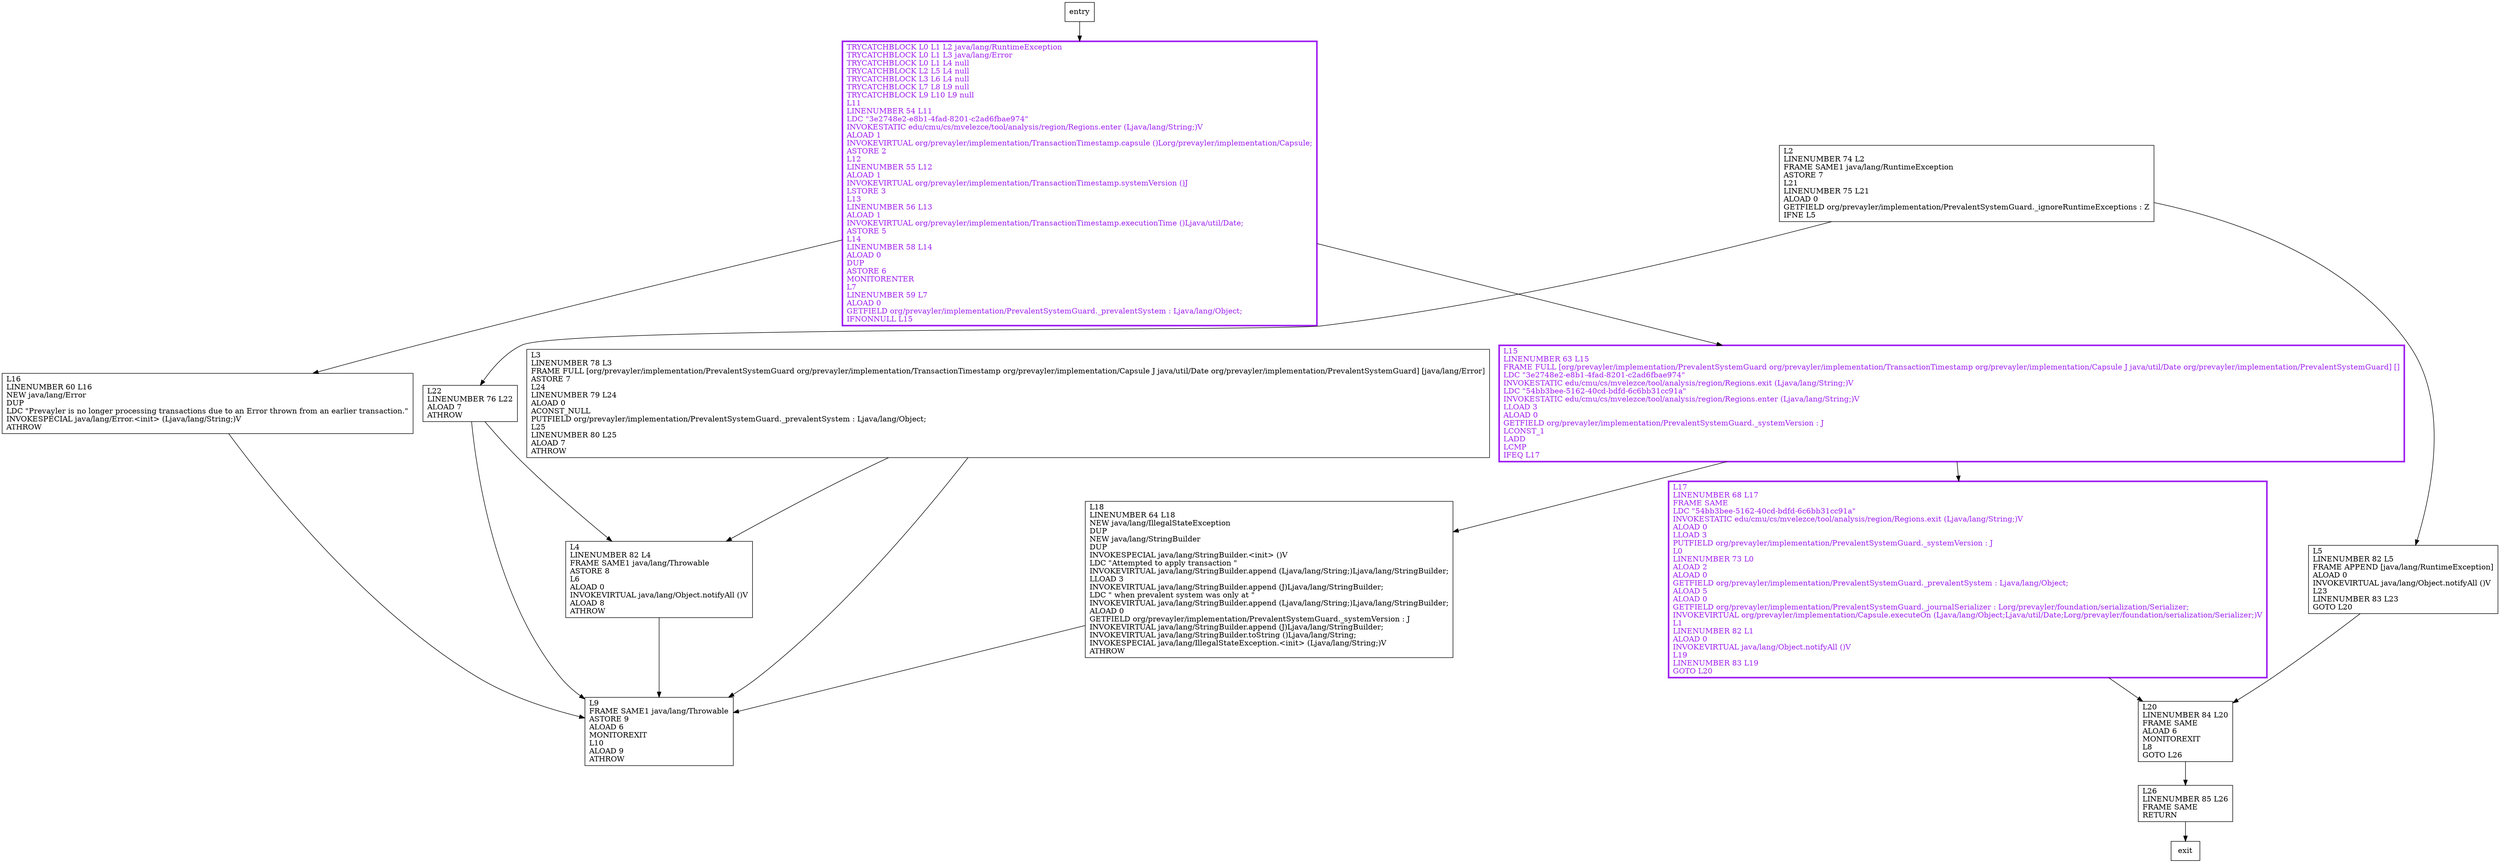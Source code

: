 digraph receive {
node [shape=record];
686721068 [label="L18\lLINENUMBER 64 L18\lNEW java/lang/IllegalStateException\lDUP\lNEW java/lang/StringBuilder\lDUP\lINVOKESPECIAL java/lang/StringBuilder.\<init\> ()V\lLDC \"Attempted to apply transaction \"\lINVOKEVIRTUAL java/lang/StringBuilder.append (Ljava/lang/String;)Ljava/lang/StringBuilder;\lLLOAD 3\lINVOKEVIRTUAL java/lang/StringBuilder.append (J)Ljava/lang/StringBuilder;\lLDC \" when prevalent system was only at \"\lINVOKEVIRTUAL java/lang/StringBuilder.append (Ljava/lang/String;)Ljava/lang/StringBuilder;\lALOAD 0\lGETFIELD org/prevayler/implementation/PrevalentSystemGuard._systemVersion : J\lINVOKEVIRTUAL java/lang/StringBuilder.append (J)Ljava/lang/StringBuilder;\lINVOKEVIRTUAL java/lang/StringBuilder.toString ()Ljava/lang/String;\lINVOKESPECIAL java/lang/IllegalStateException.\<init\> (Ljava/lang/String;)V\lATHROW\l"];
2027371291 [label="L20\lLINENUMBER 84 L20\lFRAME SAME\lALOAD 6\lMONITOREXIT\lL8\lGOTO L26\l"];
1155521880 [label="L26\lLINENUMBER 85 L26\lFRAME SAME\lRETURN\l"];
42684986 [label="TRYCATCHBLOCK L0 L1 L2 java/lang/RuntimeException\lTRYCATCHBLOCK L0 L1 L3 java/lang/Error\lTRYCATCHBLOCK L0 L1 L4 null\lTRYCATCHBLOCK L2 L5 L4 null\lTRYCATCHBLOCK L3 L6 L4 null\lTRYCATCHBLOCK L7 L8 L9 null\lTRYCATCHBLOCK L9 L10 L9 null\lL11\lLINENUMBER 54 L11\lLDC \"3e2748e2-e8b1-4fad-8201-c2ad6fbae974\"\lINVOKESTATIC edu/cmu/cs/mvelezce/tool/analysis/region/Regions.enter (Ljava/lang/String;)V\lALOAD 1\lINVOKEVIRTUAL org/prevayler/implementation/TransactionTimestamp.capsule ()Lorg/prevayler/implementation/Capsule;\lASTORE 2\lL12\lLINENUMBER 55 L12\lALOAD 1\lINVOKEVIRTUAL org/prevayler/implementation/TransactionTimestamp.systemVersion ()J\lLSTORE 3\lL13\lLINENUMBER 56 L13\lALOAD 1\lINVOKEVIRTUAL org/prevayler/implementation/TransactionTimestamp.executionTime ()Ljava/util/Date;\lASTORE 5\lL14\lLINENUMBER 58 L14\lALOAD 0\lDUP\lASTORE 6\lMONITORENTER\lL7\lLINENUMBER 59 L7\lALOAD 0\lGETFIELD org/prevayler/implementation/PrevalentSystemGuard._prevalentSystem : Ljava/lang/Object;\lIFNONNULL L15\l"];
697818620 [label="L17\lLINENUMBER 68 L17\lFRAME SAME\lLDC \"54bb3bee-5162-40cd-bdfd-6c6bb31cc91a\"\lINVOKESTATIC edu/cmu/cs/mvelezce/tool/analysis/region/Regions.exit (Ljava/lang/String;)V\lALOAD 0\lLLOAD 3\lPUTFIELD org/prevayler/implementation/PrevalentSystemGuard._systemVersion : J\lL0\lLINENUMBER 73 L0\lALOAD 2\lALOAD 0\lGETFIELD org/prevayler/implementation/PrevalentSystemGuard._prevalentSystem : Ljava/lang/Object;\lALOAD 5\lALOAD 0\lGETFIELD org/prevayler/implementation/PrevalentSystemGuard._journalSerializer : Lorg/prevayler/foundation/serialization/Serializer;\lINVOKEVIRTUAL org/prevayler/implementation/Capsule.executeOn (Ljava/lang/Object;Ljava/util/Date;Lorg/prevayler/foundation/serialization/Serializer;)V\lL1\lLINENUMBER 82 L1\lALOAD 0\lINVOKEVIRTUAL java/lang/Object.notifyAll ()V\lL19\lLINENUMBER 83 L19\lGOTO L20\l"];
1746833724 [label="L22\lLINENUMBER 76 L22\lALOAD 7\lATHROW\l"];
1387948122 [label="L15\lLINENUMBER 63 L15\lFRAME FULL [org/prevayler/implementation/PrevalentSystemGuard org/prevayler/implementation/TransactionTimestamp org/prevayler/implementation/Capsule J java/util/Date org/prevayler/implementation/PrevalentSystemGuard] []\lLDC \"3e2748e2-e8b1-4fad-8201-c2ad6fbae974\"\lINVOKESTATIC edu/cmu/cs/mvelezce/tool/analysis/region/Regions.exit (Ljava/lang/String;)V\lLDC \"54bb3bee-5162-40cd-bdfd-6c6bb31cc91a\"\lINVOKESTATIC edu/cmu/cs/mvelezce/tool/analysis/region/Regions.enter (Ljava/lang/String;)V\lLLOAD 3\lALOAD 0\lGETFIELD org/prevayler/implementation/PrevalentSystemGuard._systemVersion : J\lLCONST_1\lLADD\lLCMP\lIFEQ L17\l"];
518739992 [label="L3\lLINENUMBER 78 L3\lFRAME FULL [org/prevayler/implementation/PrevalentSystemGuard org/prevayler/implementation/TransactionTimestamp org/prevayler/implementation/Capsule J java/util/Date org/prevayler/implementation/PrevalentSystemGuard] [java/lang/Error]\lASTORE 7\lL24\lLINENUMBER 79 L24\lALOAD 0\lACONST_NULL\lPUTFIELD org/prevayler/implementation/PrevalentSystemGuard._prevalentSystem : Ljava/lang/Object;\lL25\lLINENUMBER 80 L25\lALOAD 7\lATHROW\l"];
1674999797 [label="L16\lLINENUMBER 60 L16\lNEW java/lang/Error\lDUP\lLDC \"Prevayler is no longer processing transactions due to an Error thrown from an earlier transaction.\"\lINVOKESPECIAL java/lang/Error.\<init\> (Ljava/lang/String;)V\lATHROW\l"];
888000613 [label="L5\lLINENUMBER 82 L5\lFRAME APPEND [java/lang/RuntimeException]\lALOAD 0\lINVOKEVIRTUAL java/lang/Object.notifyAll ()V\lL23\lLINENUMBER 83 L23\lGOTO L20\l"];
701526215 [label="L4\lLINENUMBER 82 L4\lFRAME SAME1 java/lang/Throwable\lASTORE 8\lL6\lALOAD 0\lINVOKEVIRTUAL java/lang/Object.notifyAll ()V\lALOAD 8\lATHROW\l"];
1909807998 [label="L9\lFRAME SAME1 java/lang/Throwable\lASTORE 9\lALOAD 6\lMONITOREXIT\lL10\lALOAD 9\lATHROW\l"];
595759572 [label="L2\lLINENUMBER 74 L2\lFRAME SAME1 java/lang/RuntimeException\lASTORE 7\lL21\lLINENUMBER 75 L21\lALOAD 0\lGETFIELD org/prevayler/implementation/PrevalentSystemGuard._ignoreRuntimeExceptions : Z\lIFNE L5\l"];
entry;
exit;
686721068 -> 1909807998;
2027371291 -> 1155521880;
1155521880 -> exit;
42684986 -> 1387948122;
42684986 -> 1674999797;
697818620 -> 2027371291;
1746833724 -> 701526215;
1746833724 -> 1909807998;
entry -> 42684986;
1387948122 -> 686721068;
1387948122 -> 697818620;
518739992 -> 701526215;
518739992 -> 1909807998;
1674999797 -> 1909807998;
888000613 -> 2027371291;
701526215 -> 1909807998;
595759572 -> 888000613;
595759572 -> 1746833724;
1387948122[fontcolor="purple", penwidth=3, color="purple"];
42684986[fontcolor="purple", penwidth=3, color="purple"];
697818620[fontcolor="purple", penwidth=3, color="purple"];
}
